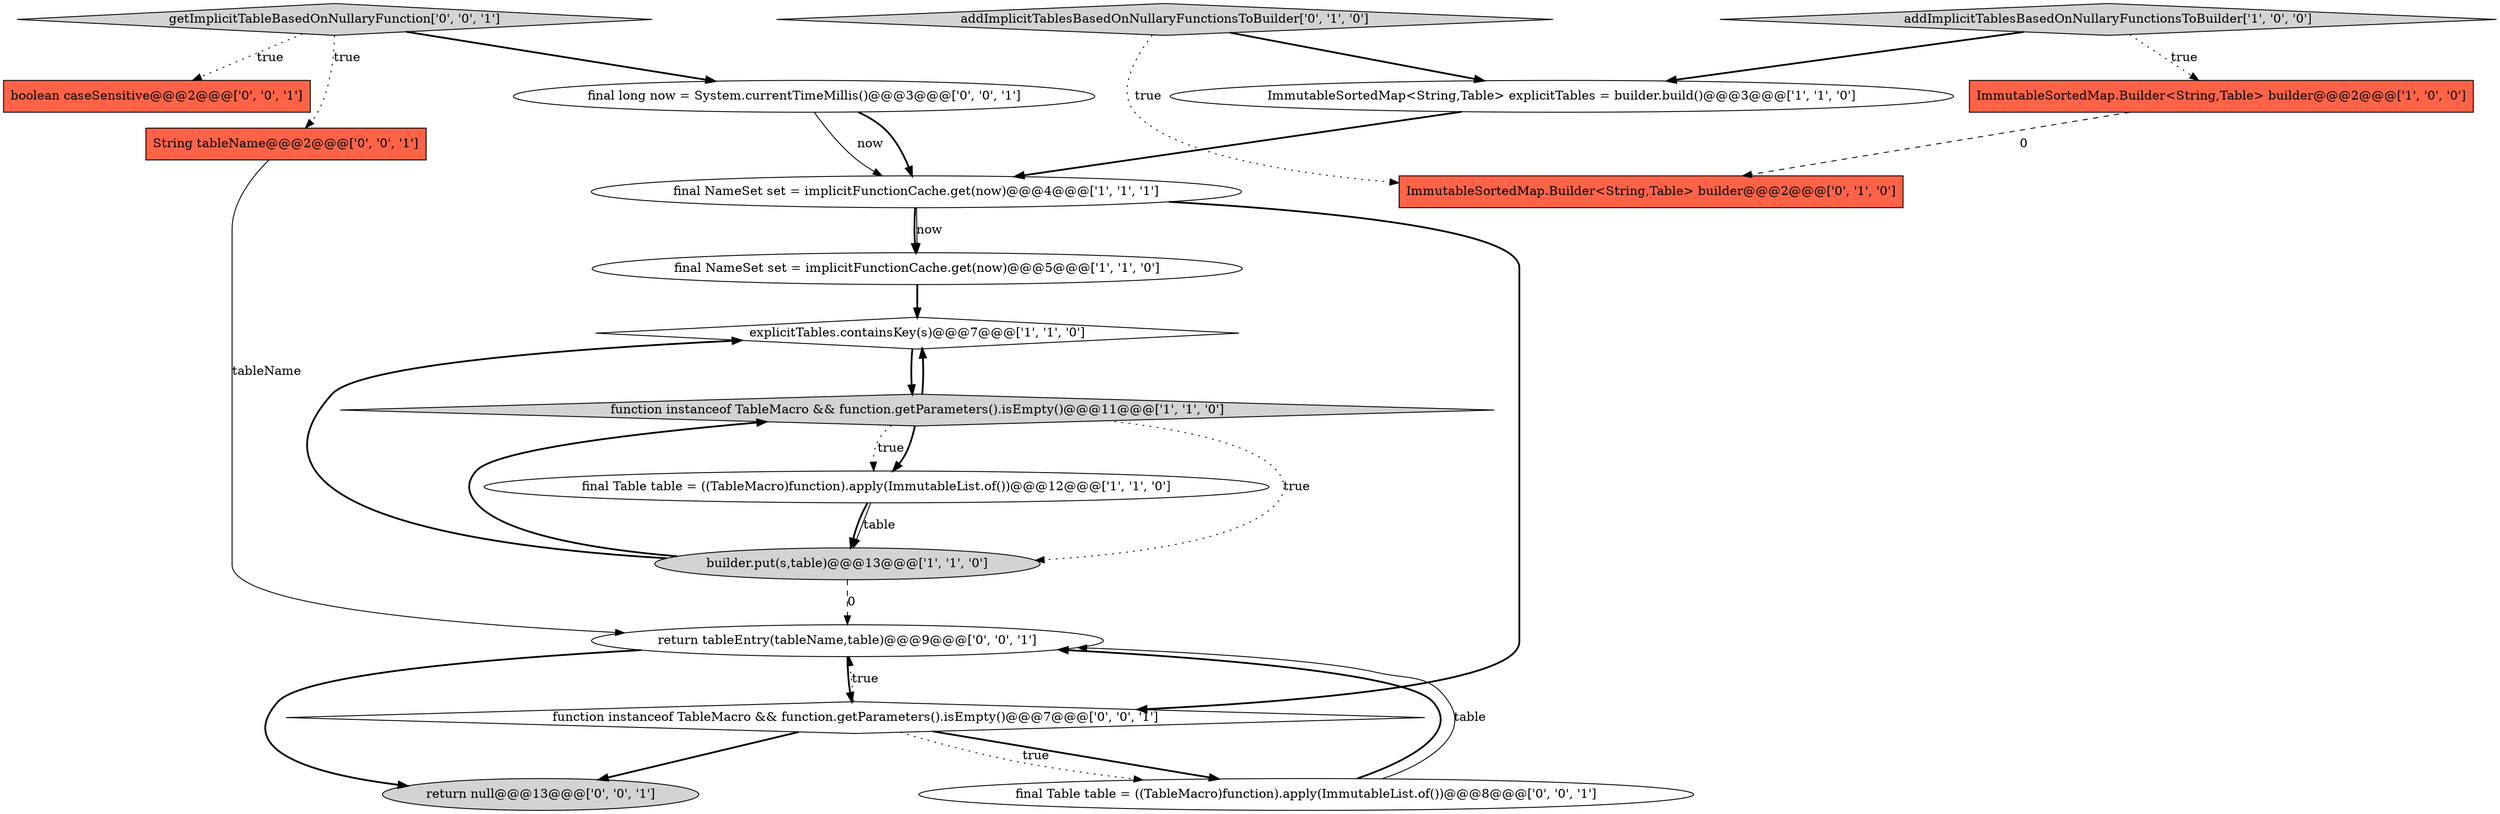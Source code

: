 digraph {
3 [style = filled, label = "final NameSet set = implicitFunctionCache.get(now)@@@5@@@['1', '1', '0']", fillcolor = white, shape = ellipse image = "AAA0AAABBB1BBB"];
5 [style = filled, label = "explicitTables.containsKey(s)@@@7@@@['1', '1', '0']", fillcolor = white, shape = diamond image = "AAA0AAABBB1BBB"];
6 [style = filled, label = "final NameSet set = implicitFunctionCache.get(now)@@@4@@@['1', '1', '1']", fillcolor = white, shape = ellipse image = "AAA0AAABBB1BBB"];
8 [style = filled, label = "addImplicitTablesBasedOnNullaryFunctionsToBuilder['1', '0', '0']", fillcolor = lightgray, shape = diamond image = "AAA0AAABBB1BBB"];
9 [style = filled, label = "ImmutableSortedMap.Builder<String,Table> builder@@@2@@@['0', '1', '0']", fillcolor = tomato, shape = box image = "AAA1AAABBB2BBB"];
15 [style = filled, label = "final Table table = ((TableMacro)function).apply(ImmutableList.of())@@@8@@@['0', '0', '1']", fillcolor = white, shape = ellipse image = "AAA0AAABBB3BBB"];
18 [style = filled, label = "return null@@@13@@@['0', '0', '1']", fillcolor = lightgray, shape = ellipse image = "AAA0AAABBB3BBB"];
0 [style = filled, label = "ImmutableSortedMap.Builder<String,Table> builder@@@2@@@['1', '0', '0']", fillcolor = tomato, shape = box image = "AAA1AAABBB1BBB"];
4 [style = filled, label = "function instanceof TableMacro && function.getParameters().isEmpty()@@@11@@@['1', '1', '0']", fillcolor = lightgray, shape = diamond image = "AAA0AAABBB1BBB"];
10 [style = filled, label = "addImplicitTablesBasedOnNullaryFunctionsToBuilder['0', '1', '0']", fillcolor = lightgray, shape = diamond image = "AAA0AAABBB2BBB"];
17 [style = filled, label = "getImplicitTableBasedOnNullaryFunction['0', '0', '1']", fillcolor = lightgray, shape = diamond image = "AAA0AAABBB3BBB"];
1 [style = filled, label = "builder.put(s,table)@@@13@@@['1', '1', '0']", fillcolor = lightgray, shape = ellipse image = "AAA0AAABBB1BBB"];
11 [style = filled, label = "final long now = System.currentTimeMillis()@@@3@@@['0', '0', '1']", fillcolor = white, shape = ellipse image = "AAA0AAABBB3BBB"];
12 [style = filled, label = "String tableName@@@2@@@['0', '0', '1']", fillcolor = tomato, shape = box image = "AAA0AAABBB3BBB"];
7 [style = filled, label = "final Table table = ((TableMacro)function).apply(ImmutableList.of())@@@12@@@['1', '1', '0']", fillcolor = white, shape = ellipse image = "AAA0AAABBB1BBB"];
13 [style = filled, label = "return tableEntry(tableName,table)@@@9@@@['0', '0', '1']", fillcolor = white, shape = ellipse image = "AAA0AAABBB3BBB"];
14 [style = filled, label = "boolean caseSensitive@@@2@@@['0', '0', '1']", fillcolor = tomato, shape = box image = "AAA0AAABBB3BBB"];
16 [style = filled, label = "function instanceof TableMacro && function.getParameters().isEmpty()@@@7@@@['0', '0', '1']", fillcolor = white, shape = diamond image = "AAA0AAABBB3BBB"];
2 [style = filled, label = "ImmutableSortedMap<String,Table> explicitTables = builder.build()@@@3@@@['1', '1', '0']", fillcolor = white, shape = ellipse image = "AAA0AAABBB1BBB"];
1->5 [style = bold, label=""];
6->3 [style = bold, label=""];
16->15 [style = bold, label=""];
11->6 [style = solid, label="now"];
1->4 [style = bold, label=""];
15->13 [style = bold, label=""];
16->18 [style = bold, label=""];
7->1 [style = bold, label=""];
16->13 [style = dotted, label="true"];
4->1 [style = dotted, label="true"];
2->6 [style = bold, label=""];
11->6 [style = bold, label=""];
17->14 [style = dotted, label="true"];
4->7 [style = dotted, label="true"];
10->9 [style = dotted, label="true"];
13->16 [style = bold, label=""];
4->7 [style = bold, label=""];
1->13 [style = dashed, label="0"];
12->13 [style = solid, label="tableName"];
3->5 [style = bold, label=""];
6->3 [style = solid, label="now"];
8->2 [style = bold, label=""];
17->12 [style = dotted, label="true"];
6->16 [style = bold, label=""];
5->4 [style = bold, label=""];
7->1 [style = solid, label="table"];
10->2 [style = bold, label=""];
8->0 [style = dotted, label="true"];
0->9 [style = dashed, label="0"];
15->13 [style = solid, label="table"];
4->5 [style = bold, label=""];
13->18 [style = bold, label=""];
16->15 [style = dotted, label="true"];
17->11 [style = bold, label=""];
}
